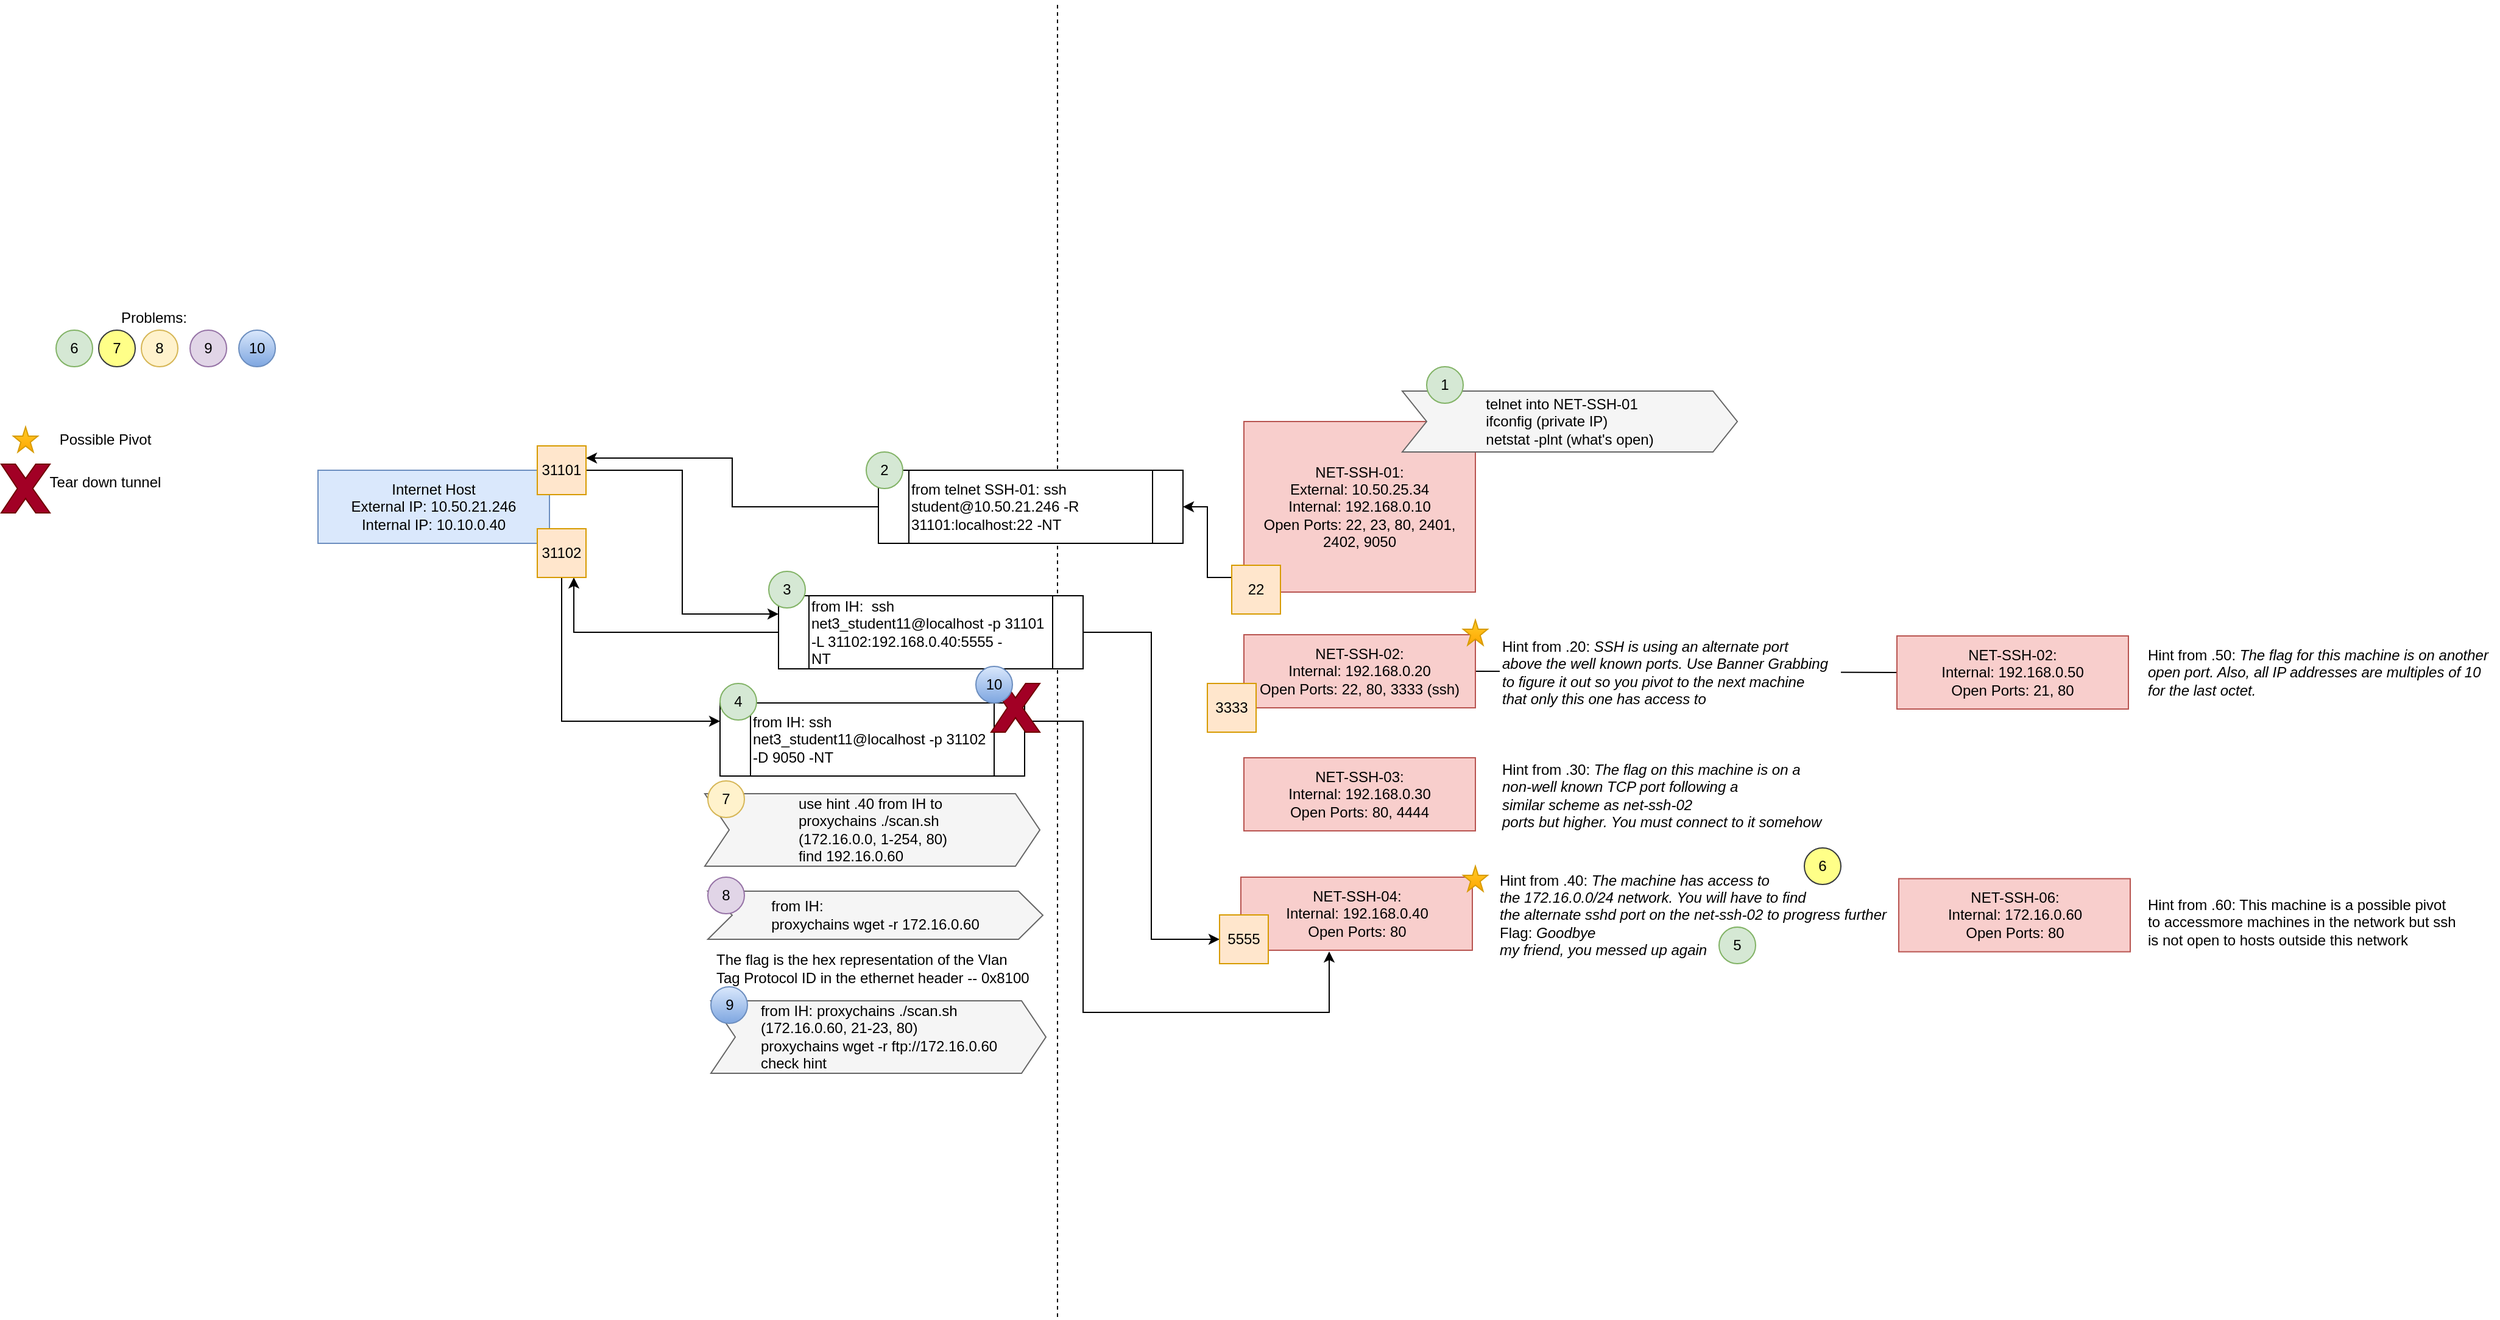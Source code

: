 <mxfile version="16.5.6" type="github">
  <diagram id="JSSCa7bkJR9PmikTlj4o" name="Page-1">
    <mxGraphModel dx="2333" dy="1799" grid="1" gridSize="10" guides="1" tooltips="1" connect="1" arrows="1" fold="1" page="1" pageScale="1" pageWidth="850" pageHeight="1100" math="0" shadow="0">
      <root>
        <mxCell id="0" />
        <mxCell id="1" parent="0" />
        <mxCell id="V4ygMix9neK_rHeA2cn2-54" value="" style="endArrow=none;dashed=1;html=1;rounded=0;fontColor=#000000;startArrow=none;" parent="1" edge="1">
          <mxGeometry width="50" height="50" relative="1" as="geometry">
            <mxPoint x="487" y="890" as="sourcePoint" />
            <mxPoint x="487" y="-190" as="targetPoint" />
          </mxGeometry>
        </mxCell>
        <mxCell id="V4ygMix9neK_rHeA2cn2-47" value="" style="endArrow=none;html=1;rounded=0;fontColor=#99FF99;exitX=1;exitY=0.5;exitDx=0;exitDy=0;entryX=0;entryY=0.5;entryDx=0;entryDy=0;" parent="1" source="duze3X__lLn2EJtRwXXi-15" target="V4ygMix9neK_rHeA2cn2-45" edge="1">
          <mxGeometry width="50" height="50" relative="1" as="geometry">
            <mxPoint x="820" y="520" as="sourcePoint" />
            <mxPoint x="1170" y="360" as="targetPoint" />
          </mxGeometry>
        </mxCell>
        <mxCell id="2QfLTyrHY2M2lkCo5Ux--1" value="Internet Host&lt;br&gt;External IP: 10.50.21.246&lt;br&gt;Internal IP: 10.10.0.40" style="rounded=0;whiteSpace=wrap;html=1;fillColor=#dae8fc;strokeColor=#6c8ebf;" parent="1" vertex="1">
          <mxGeometry x="-120" y="195" width="190" height="60" as="geometry" />
        </mxCell>
        <mxCell id="2QfLTyrHY2M2lkCo5Ux--8" value="NET-SSH-01:&lt;br&gt;External: 10.50.25.34&lt;br&gt;Internal:&amp;nbsp;192.168.0.10&lt;br&gt;Open Ports: 22, 23, 80, 2401, 2402, 9050" style="rounded=0;whiteSpace=wrap;html=1;fillColor=#f8cecc;strokeColor=#b85450;" parent="1" vertex="1">
          <mxGeometry x="640" y="155" width="190" height="140" as="geometry" />
        </mxCell>
        <mxCell id="duze3X__lLn2EJtRwXXi-10" style="edgeStyle=orthogonalEdgeStyle;rounded=0;orthogonalLoop=1;jettySize=auto;html=1;exitX=0;exitY=0.5;exitDx=0;exitDy=0;entryX=1;entryY=0.25;entryDx=0;entryDy=0;" parent="1" source="duze3X__lLn2EJtRwXXi-2" target="duze3X__lLn2EJtRwXXi-9" edge="1">
          <mxGeometry relative="1" as="geometry" />
        </mxCell>
        <mxCell id="duze3X__lLn2EJtRwXXi-2" value="from telnet SSH-01: ssh student@10.50.21.246 -R 31101:localhost:22 -NT" style="shape=process;whiteSpace=wrap;html=1;backgroundOutline=1;align=left;" parent="1" vertex="1">
          <mxGeometry x="340" y="195" width="250" height="60" as="geometry" />
        </mxCell>
        <mxCell id="duze3X__lLn2EJtRwXXi-6" style="edgeStyle=orthogonalEdgeStyle;rounded=0;orthogonalLoop=1;jettySize=auto;html=1;exitX=0;exitY=0.25;exitDx=0;exitDy=0;entryX=1;entryY=0.5;entryDx=0;entryDy=0;" parent="1" source="duze3X__lLn2EJtRwXXi-5" target="duze3X__lLn2EJtRwXXi-2" edge="1">
          <mxGeometry relative="1" as="geometry" />
        </mxCell>
        <mxCell id="duze3X__lLn2EJtRwXXi-5" value="22" style="whiteSpace=wrap;html=1;aspect=fixed;fillColor=#ffe6cc;strokeColor=#d79b00;" parent="1" vertex="1">
          <mxGeometry x="630" y="273" width="40" height="40" as="geometry" />
        </mxCell>
        <mxCell id="V4ygMix9neK_rHeA2cn2-27" style="edgeStyle=orthogonalEdgeStyle;rounded=0;orthogonalLoop=1;jettySize=auto;html=1;exitX=1;exitY=0.5;exitDx=0;exitDy=0;entryX=0;entryY=0.25;entryDx=0;entryDy=0;" parent="1" source="duze3X__lLn2EJtRwXXi-9" target="V4ygMix9neK_rHeA2cn2-17" edge="1">
          <mxGeometry relative="1" as="geometry" />
        </mxCell>
        <mxCell id="duze3X__lLn2EJtRwXXi-9" value="31101" style="whiteSpace=wrap;html=1;aspect=fixed;fillColor=#ffe6cc;strokeColor=#d79b00;" parent="1" vertex="1">
          <mxGeometry x="60" y="175" width="40" height="40" as="geometry" />
        </mxCell>
        <mxCell id="duze3X__lLn2EJtRwXXi-15" value="NET-SSH-02:&lt;br&gt;Internal:&amp;nbsp;192.168.0.20&lt;br&gt;Open Ports: 22, 80, 3333 (ssh)" style="rounded=0;whiteSpace=wrap;html=1;fillColor=#f8cecc;strokeColor=#b85450;" parent="1" vertex="1">
          <mxGeometry x="640" y="330" width="190" height="60" as="geometry" />
        </mxCell>
        <mxCell id="duze3X__lLn2EJtRwXXi-16" value="NET-SSH-03:&lt;br&gt;Internal:&amp;nbsp;192.168.0.30&lt;br&gt;Open Ports: 80, 4444" style="rounded=0;whiteSpace=wrap;html=1;fillColor=#f8cecc;strokeColor=#b85450;" parent="1" vertex="1">
          <mxGeometry x="640" y="431" width="190" height="60" as="geometry" />
        </mxCell>
        <mxCell id="duze3X__lLn2EJtRwXXi-17" value="NET-SSH-04:&lt;br&gt;Internal:&amp;nbsp;192.168.0.40&lt;br&gt;Open Ports: 80" style="rounded=0;whiteSpace=wrap;html=1;fillColor=#f8cecc;strokeColor=#b85450;" parent="1" vertex="1">
          <mxGeometry x="637.5" y="529" width="190" height="60" as="geometry" />
        </mxCell>
        <mxCell id="mYg_Y59IcBYT0eOCHOQk-1" value="&lt;div style=&quot;text-align: left&quot;&gt;&lt;span style=&quot;color: rgb(0 , 0 , 0)&quot;&gt;telnet into NET-SSH-01&amp;nbsp;&lt;/span&gt;&lt;/div&gt;&lt;div style=&quot;text-align: left&quot;&gt;&lt;span style=&quot;color: rgb(0 , 0 , 0)&quot;&gt;ifconfig (private IP)&lt;/span&gt;&lt;/div&gt;&lt;div style=&quot;text-align: left&quot;&gt;&lt;span style=&quot;color: rgb(0 , 0 , 0)&quot;&gt;netstat -plnt (what&#39;s open)&lt;/span&gt;&lt;/div&gt;" style="shape=step;perimeter=stepPerimeter;whiteSpace=wrap;html=1;fixedSize=1;align=center;fillColor=#f5f5f5;fontColor=#333333;strokeColor=#666666;" parent="1" vertex="1">
          <mxGeometry x="770" y="130" width="275" height="50" as="geometry" />
        </mxCell>
        <mxCell id="duze3X__lLn2EJtRwXXi-3" value="1" style="ellipse;whiteSpace=wrap;html=1;aspect=fixed;fillColor=#d5e8d4;strokeColor=#82b366;" parent="1" vertex="1">
          <mxGeometry x="790" y="110" width="30" height="30" as="geometry" />
        </mxCell>
        <mxCell id="duze3X__lLn2EJtRwXXi-19" value="2" style="ellipse;whiteSpace=wrap;html=1;aspect=fixed;fillColor=#d5e8d4;strokeColor=#82b366;" parent="1" vertex="1">
          <mxGeometry x="330" y="180" width="30" height="30" as="geometry" />
        </mxCell>
        <mxCell id="duze3X__lLn2EJtRwXXi-23" value="Problems:" style="text;html=1;align=center;verticalAlign=middle;resizable=0;points=[];autosize=1;strokeColor=none;fillColor=none;" parent="1" vertex="1">
          <mxGeometry x="-290" y="60" width="70" height="20" as="geometry" />
        </mxCell>
        <mxCell id="duze3X__lLn2EJtRwXXi-24" value="Hint from .20:&amp;nbsp;&lt;i&gt;&lt;span style=&quot;font-size: 9pt ; line-height: 107%&quot;&gt;SSH is using an alternate port &lt;br&gt;above the well known ports. Use Banner Grabbing &lt;br&gt;to figure it out so you pivot to the next machine &lt;br&gt;that only this one has access to&lt;/span&gt;&lt;/i&gt;" style="text;html=1;align=left;verticalAlign=middle;resizable=0;points=[];autosize=1;strokeColor=none;fillColor=#FFFFFF;" parent="1" vertex="1">
          <mxGeometry x="850" y="331" width="280" height="60" as="geometry" />
        </mxCell>
        <mxCell id="duze3X__lLn2EJtRwXXi-25" value="Hint from .30: &lt;i&gt;The flag on this machine is on a &lt;br&gt;non-well known TCP port following a &lt;br&gt;similar scheme as net-ssh-02 &lt;br&gt;ports but higher. You must connect to it somehow&amp;nbsp;&lt;/i&gt;&amp;nbsp;" style="text;html=1;align=left;verticalAlign=middle;resizable=0;points=[];autosize=1;strokeColor=none;fillColor=none;" parent="1" vertex="1">
          <mxGeometry x="850" y="432" width="280" height="60" as="geometry" />
        </mxCell>
        <mxCell id="duze3X__lLn2EJtRwXXi-27" value="&lt;div&gt;Hint from .40: &lt;i&gt;The machine has access to&amp;nbsp;&lt;/i&gt;&lt;/div&gt;&lt;div&gt;&lt;i&gt;the 172.16.0.0/24 network. You will have to find&amp;nbsp;&lt;/i&gt;&lt;/div&gt;&lt;div&gt;&lt;i&gt;the alternate sshd port on the net-ssh-02 to progress further&lt;/i&gt;&lt;/div&gt;&lt;div&gt;Flag: &lt;i&gt;Goodbye&lt;/i&gt;&lt;/div&gt;&lt;div&gt;&lt;i&gt;my friend, you messed up again&lt;/i&gt;&lt;/div&gt;" style="text;html=1;align=left;verticalAlign=middle;resizable=0;points=[];autosize=1;strokeColor=none;fillColor=none;" parent="1" vertex="1">
          <mxGeometry x="847.5" y="520" width="330" height="80" as="geometry" />
        </mxCell>
        <mxCell id="V4ygMix9neK_rHeA2cn2-22" style="edgeStyle=orthogonalEdgeStyle;rounded=0;orthogonalLoop=1;jettySize=auto;html=1;exitX=1;exitY=0.5;exitDx=0;exitDy=0;entryX=0;entryY=0.5;entryDx=0;entryDy=0;" parent="1" source="V4ygMix9neK_rHeA2cn2-17" target="WIV3rkEMDpp98gtpgbOe-2" edge="1">
          <mxGeometry relative="1" as="geometry" />
        </mxCell>
        <mxCell id="V4ygMix9neK_rHeA2cn2-28" style="edgeStyle=orthogonalEdgeStyle;rounded=0;orthogonalLoop=1;jettySize=auto;html=1;exitX=0;exitY=0.5;exitDx=0;exitDy=0;entryX=0.75;entryY=1;entryDx=0;entryDy=0;" parent="1" source="V4ygMix9neK_rHeA2cn2-17" target="V4ygMix9neK_rHeA2cn2-29" edge="1">
          <mxGeometry relative="1" as="geometry">
            <mxPoint x="40" y="280" as="targetPoint" />
          </mxGeometry>
        </mxCell>
        <mxCell id="V4ygMix9neK_rHeA2cn2-17" value="from IH:&amp;nbsp;&lt;span&gt;&amp;nbsp;ssh net3_student11@localhost -p 31101 -L 31102:192.168.0.40:5555 -&lt;/span&gt;&lt;div&gt;NT&lt;/div&gt;" style="shape=process;whiteSpace=wrap;html=1;backgroundOutline=1;align=left;" parent="1" vertex="1">
          <mxGeometry x="258" y="298" width="250" height="60" as="geometry" />
        </mxCell>
        <mxCell id="V4ygMix9neK_rHeA2cn2-21" value="3333" style="whiteSpace=wrap;html=1;aspect=fixed;fillColor=#ffe6cc;strokeColor=#d79b00;" parent="1" vertex="1">
          <mxGeometry x="610" y="370" width="40" height="40" as="geometry" />
        </mxCell>
        <mxCell id="V4ygMix9neK_rHeA2cn2-33" style="edgeStyle=orthogonalEdgeStyle;rounded=0;orthogonalLoop=1;jettySize=auto;html=1;exitX=0.5;exitY=1;exitDx=0;exitDy=0;entryX=0;entryY=0.25;entryDx=0;entryDy=0;fontColor=#99FF99;" parent="1" source="V4ygMix9neK_rHeA2cn2-29" target="V4ygMix9neK_rHeA2cn2-32" edge="1">
          <mxGeometry relative="1" as="geometry" />
        </mxCell>
        <mxCell id="V4ygMix9neK_rHeA2cn2-29" value="31102" style="whiteSpace=wrap;html=1;aspect=fixed;fillColor=#ffe6cc;strokeColor=#d79b00;" parent="1" vertex="1">
          <mxGeometry x="60" y="243" width="40" height="40" as="geometry" />
        </mxCell>
        <mxCell id="V4ygMix9neK_rHeA2cn2-34" style="edgeStyle=orthogonalEdgeStyle;rounded=0;orthogonalLoop=1;jettySize=auto;html=1;exitX=1;exitY=0.25;exitDx=0;exitDy=0;fontColor=#99FF99;" parent="1" source="V4ygMix9neK_rHeA2cn2-32" edge="1">
          <mxGeometry relative="1" as="geometry">
            <Array as="points">
              <mxPoint x="508" y="401" />
              <mxPoint x="508" y="640" />
              <mxPoint x="710" y="640" />
            </Array>
            <mxPoint x="710" y="590" as="targetPoint" />
          </mxGeometry>
        </mxCell>
        <mxCell id="V4ygMix9neK_rHeA2cn2-32" value="from IH:&amp;nbsp;ssh net3_student11@localhost -p 31102 -D 9050 -NT" style="shape=process;whiteSpace=wrap;html=1;backgroundOutline=1;align=left;" parent="1" vertex="1">
          <mxGeometry x="210" y="386" width="250" height="60" as="geometry" />
        </mxCell>
        <mxCell id="V4ygMix9neK_rHeA2cn2-36" value="7" style="ellipse;whiteSpace=wrap;html=1;aspect=fixed;fillColor=#ffff88;strokeColor=#36393d;" parent="1" vertex="1">
          <mxGeometry x="-300" y="80" width="30" height="30" as="geometry" />
        </mxCell>
        <mxCell id="V4ygMix9neK_rHeA2cn2-38" value="8" style="ellipse;whiteSpace=wrap;html=1;aspect=fixed;fillColor=#fff2cc;strokeColor=#d6b656;" parent="1" vertex="1">
          <mxGeometry x="-265" y="80" width="30" height="30" as="geometry" />
        </mxCell>
        <mxCell id="V4ygMix9neK_rHeA2cn2-39" value="9" style="ellipse;whiteSpace=wrap;html=1;aspect=fixed;fillColor=#e1d5e7;strokeColor=#9673a6;" parent="1" vertex="1">
          <mxGeometry x="-225" y="80" width="30" height="30" as="geometry" />
        </mxCell>
        <mxCell id="V4ygMix9neK_rHeA2cn2-40" value="6" style="ellipse;whiteSpace=wrap;html=1;aspect=fixed;fillColor=#d5e8d4;strokeColor=#82b366;" parent="1" vertex="1">
          <mxGeometry x="-335" y="80" width="30" height="30" as="geometry" />
        </mxCell>
        <mxCell id="V4ygMix9neK_rHeA2cn2-45" value="NET-SSH-02:&lt;br&gt;Internal:&amp;nbsp;192.168.0.50&lt;br&gt;Open Ports: 21, 80" style="rounded=0;whiteSpace=wrap;html=1;fillColor=#f8cecc;strokeColor=#b85450;" parent="1" vertex="1">
          <mxGeometry x="1176" y="331" width="190" height="60" as="geometry" />
        </mxCell>
        <mxCell id="V4ygMix9neK_rHeA2cn2-46" value="Hint from .50: &lt;i&gt;The flag for this machine is on another&lt;br&gt;open port. Also, all IP addresses are multiples of 10&lt;br&gt;for the last octet.&lt;br&gt;&lt;/i&gt;" style="text;html=1;align=left;verticalAlign=middle;resizable=0;points=[];autosize=1;strokeColor=none;fillColor=none;" parent="1" vertex="1">
          <mxGeometry x="1380" y="336" width="290" height="50" as="geometry" />
        </mxCell>
        <mxCell id="V4ygMix9neK_rHeA2cn2-48" value="" style="verticalLabelPosition=bottom;verticalAlign=top;html=1;shape=mxgraph.basic.star;strokeColor=#d79b00;fillColor=#ffcd28;gradientColor=#ffa500;" parent="1" vertex="1">
          <mxGeometry x="820" y="318" width="20" height="20.5" as="geometry" />
        </mxCell>
        <mxCell id="V4ygMix9neK_rHeA2cn2-50" value="" style="verticalLabelPosition=bottom;verticalAlign=top;html=1;shape=mxgraph.basic.star;strokeColor=#d79b00;fillColor=#ffcd28;gradientColor=#ffa500;" parent="1" vertex="1">
          <mxGeometry x="-370" y="159.5" width="20" height="20.5" as="geometry" />
        </mxCell>
        <mxCell id="V4ygMix9neK_rHeA2cn2-51" value="Possible Pivot" style="text;html=1;align=center;verticalAlign=middle;resizable=0;points=[];autosize=1;strokeColor=none;fillColor=none;fontColor=#000000;" parent="1" vertex="1">
          <mxGeometry x="-340" y="160" width="90" height="20" as="geometry" />
        </mxCell>
        <mxCell id="V4ygMix9neK_rHeA2cn2-52" value="" style="verticalLabelPosition=bottom;verticalAlign=top;html=1;shape=mxgraph.basic.x;fillColor=#a20025;fontColor=#ffffff;strokeColor=#6F0000;" parent="1" vertex="1">
          <mxGeometry x="-380" y="190" width="40" height="40" as="geometry" />
        </mxCell>
        <mxCell id="V4ygMix9neK_rHeA2cn2-53" value="Tear down tunnel" style="text;html=1;align=center;verticalAlign=middle;resizable=0;points=[];autosize=1;strokeColor=none;fillColor=none;fontColor=#000000;" parent="1" vertex="1">
          <mxGeometry x="-350" y="195" width="110" height="20" as="geometry" />
        </mxCell>
        <mxCell id="V4ygMix9neK_rHeA2cn2-56" value="10" style="ellipse;whiteSpace=wrap;html=1;aspect=fixed;fillColor=#dae8fc;strokeColor=#6c8ebf;gradientColor=#7ea6e0;" parent="1" vertex="1">
          <mxGeometry x="-185" y="80" width="30" height="30" as="geometry" />
        </mxCell>
        <mxCell id="WIV3rkEMDpp98gtpgbOe-1" value="3" style="ellipse;whiteSpace=wrap;html=1;aspect=fixed;fillColor=#d5e8d4;strokeColor=#82b366;" vertex="1" parent="1">
          <mxGeometry x="250" y="278" width="30" height="30" as="geometry" />
        </mxCell>
        <mxCell id="WIV3rkEMDpp98gtpgbOe-2" value="5555" style="whiteSpace=wrap;html=1;aspect=fixed;fillColor=#ffe6cc;strokeColor=#d79b00;" vertex="1" parent="1">
          <mxGeometry x="620" y="560" width="40" height="40" as="geometry" />
        </mxCell>
        <mxCell id="WIV3rkEMDpp98gtpgbOe-3" value="" style="verticalLabelPosition=bottom;verticalAlign=top;html=1;shape=mxgraph.basic.star;strokeColor=#d79b00;fillColor=#ffcd28;gradientColor=#ffa500;" vertex="1" parent="1">
          <mxGeometry x="820" y="520" width="20" height="20.5" as="geometry" />
        </mxCell>
        <mxCell id="WIV3rkEMDpp98gtpgbOe-4" value="&lt;div style=&quot;text-align: left&quot;&gt;&lt;font color=&quot;#000000&quot;&gt;use hint .40 from IH to&amp;nbsp;&lt;/font&gt;&lt;/div&gt;&lt;div style=&quot;text-align: left&quot;&gt;&lt;font color=&quot;#000000&quot;&gt;proxychains ./scan.sh&lt;/font&gt;&lt;/div&gt;&lt;div style=&quot;text-align: left&quot;&gt;&lt;font color=&quot;#000000&quot;&gt;(172.16.0.0, 1-254, 80)&lt;/font&gt;&lt;/div&gt;&lt;div style=&quot;text-align: left&quot;&gt;&lt;font color=&quot;#000000&quot;&gt;find 192.16.0.60&lt;/font&gt;&lt;/div&gt;" style="shape=step;perimeter=stepPerimeter;whiteSpace=wrap;html=1;fixedSize=1;align=center;fillColor=#f5f5f5;fontColor=#333333;strokeColor=#666666;" vertex="1" parent="1">
          <mxGeometry x="197.5" y="460.5" width="275" height="59.5" as="geometry" />
        </mxCell>
        <mxCell id="WIV3rkEMDpp98gtpgbOe-5" value="NET-SSH-06:&lt;br&gt;Internal:&amp;nbsp;172.16.0.60&lt;br&gt;Open Ports: 80" style="rounded=0;whiteSpace=wrap;html=1;fillColor=#f8cecc;strokeColor=#b85450;" vertex="1" parent="1">
          <mxGeometry x="1177.5" y="530.25" width="190" height="60" as="geometry" />
        </mxCell>
        <mxCell id="duze3X__lLn2EJtRwXXi-20" value="4" style="ellipse;whiteSpace=wrap;html=1;aspect=fixed;fillColor=#d5e8d4;strokeColor=#82b366;" parent="1" vertex="1">
          <mxGeometry x="210" y="370" width="30" height="30" as="geometry" />
        </mxCell>
        <mxCell id="duze3X__lLn2EJtRwXXi-22" value="7" style="ellipse;whiteSpace=wrap;html=1;aspect=fixed;fillColor=#fff2cc;strokeColor=#d6b656;" parent="1" vertex="1">
          <mxGeometry x="200" y="450" width="30" height="30" as="geometry" />
        </mxCell>
        <mxCell id="WIV3rkEMDpp98gtpgbOe-8" value="&lt;div&gt;The flag is the&amp;nbsp;hex representation of the Vlan&amp;nbsp;&lt;/div&gt;&lt;div&gt;Tag Protocol ID in the ethernet header -- 0x8100&lt;/div&gt;" style="text;html=1;align=left;verticalAlign=middle;resizable=0;points=[];autosize=1;strokeColor=none;fillColor=none;" vertex="1" parent="1">
          <mxGeometry x="205" y="589" width="270" height="30" as="geometry" />
        </mxCell>
        <mxCell id="WIV3rkEMDpp98gtpgbOe-11" value="5" style="ellipse;whiteSpace=wrap;html=1;aspect=fixed;fillColor=#d5e8d4;strokeColor=#82b366;" vertex="1" parent="1">
          <mxGeometry x="1030" y="570" width="30" height="30" as="geometry" />
        </mxCell>
        <mxCell id="WIV3rkEMDpp98gtpgbOe-14" value="6" style="ellipse;whiteSpace=wrap;html=1;aspect=fixed;fillColor=#ffff88;strokeColor=#36393d;" vertex="1" parent="1">
          <mxGeometry x="1100" y="505" width="30" height="30" as="geometry" />
        </mxCell>
        <mxCell id="WIV3rkEMDpp98gtpgbOe-16" value="&lt;div style=&quot;text-align: left&quot;&gt;&lt;span style=&quot;color: rgb(0 , 0 , 0)&quot;&gt;from IH:&lt;/span&gt;&lt;/div&gt;&lt;div style=&quot;text-align: left&quot;&gt;&lt;span style=&quot;color: rgb(0 , 0 , 0)&quot;&gt;proxychains wget -r 172.16.0.60&lt;/span&gt;&lt;br&gt;&lt;/div&gt;" style="shape=step;perimeter=stepPerimeter;whiteSpace=wrap;html=1;fixedSize=1;align=center;fillColor=#f5f5f5;fontColor=#333333;strokeColor=#666666;" vertex="1" parent="1">
          <mxGeometry x="200" y="540.5" width="275" height="39.5" as="geometry" />
        </mxCell>
        <mxCell id="V4ygMix9neK_rHeA2cn2-11" value="8" style="ellipse;whiteSpace=wrap;html=1;aspect=fixed;fillColor=#e1d5e7;strokeColor=#9673a6;" parent="1" vertex="1">
          <mxGeometry x="200" y="529" width="30" height="30" as="geometry" />
        </mxCell>
        <mxCell id="WIV3rkEMDpp98gtpgbOe-17" value="&lt;div style=&quot;text-align: left&quot;&gt;&lt;span style=&quot;color: rgb(0 , 0 , 0)&quot;&gt;from IH:&amp;nbsp;&lt;/span&gt;&lt;span style=&quot;color: rgb(0 , 0 , 0)&quot;&gt;proxychains ./scan.sh&lt;/span&gt;&lt;/div&gt;&lt;div style=&quot;text-align: left&quot;&gt;&lt;span style=&quot;color: rgb(0 , 0 , 0)&quot;&gt;(172.16.0.60, 21-23, 80)&lt;/span&gt;&lt;/div&gt;&lt;div style=&quot;text-align: left&quot;&gt;&lt;span style=&quot;color: rgb(0 , 0 , 0)&quot;&gt;proxychains wget -r ftp://172.16.0.60&lt;/span&gt;&lt;br&gt;&lt;/div&gt;&lt;div style=&quot;text-align: left&quot;&gt;&lt;span style=&quot;color: rgb(0 , 0 , 0)&quot;&gt;check hint&lt;/span&gt;&lt;/div&gt;" style="shape=step;perimeter=stepPerimeter;whiteSpace=wrap;html=1;fixedSize=1;align=center;fillColor=#f5f5f5;fontColor=#333333;strokeColor=#666666;" vertex="1" parent="1">
          <mxGeometry x="202.5" y="630.5" width="275" height="59.5" as="geometry" />
        </mxCell>
        <mxCell id="WIV3rkEMDpp98gtpgbOe-18" value="9" style="ellipse;whiteSpace=wrap;html=1;aspect=fixed;fillColor=#dae8fc;strokeColor=#6c8ebf;gradientColor=#7ea6e0;" vertex="1" parent="1">
          <mxGeometry x="202.5" y="619" width="30" height="30" as="geometry" />
        </mxCell>
        <mxCell id="WIV3rkEMDpp98gtpgbOe-19" value="Hint from .60: This machine is a possible pivot &lt;br&gt;to accessmore machines in the network but ssh &lt;br&gt;is not open to hosts outside this network" style="text;html=1;align=left;verticalAlign=middle;resizable=0;points=[];autosize=1;strokeColor=none;fillColor=none;" vertex="1" parent="1">
          <mxGeometry x="1380" y="540.5" width="270" height="50" as="geometry" />
        </mxCell>
        <mxCell id="WIV3rkEMDpp98gtpgbOe-21" value="" style="verticalLabelPosition=bottom;verticalAlign=top;html=1;shape=mxgraph.basic.x;fillColor=#a20025;fontColor=#ffffff;strokeColor=#6F0000;" vertex="1" parent="1">
          <mxGeometry x="432.5" y="370" width="40" height="40" as="geometry" />
        </mxCell>
        <mxCell id="WIV3rkEMDpp98gtpgbOe-22" value="10" style="ellipse;whiteSpace=wrap;html=1;aspect=fixed;fillColor=#dae8fc;strokeColor=#6c8ebf;gradientColor=#7ea6e0;" vertex="1" parent="1">
          <mxGeometry x="420" y="356" width="30" height="30" as="geometry" />
        </mxCell>
      </root>
    </mxGraphModel>
  </diagram>
</mxfile>

